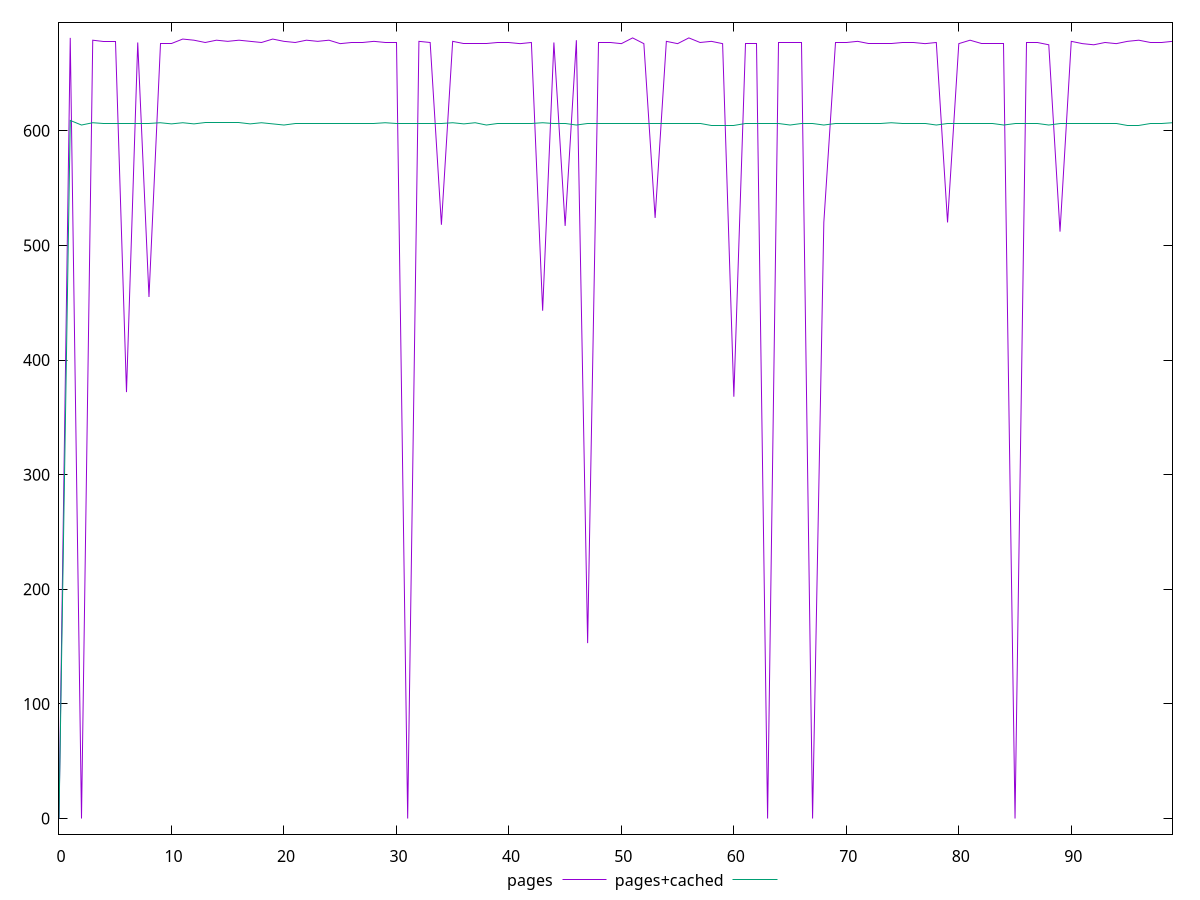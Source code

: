 reset

$pages <<EOF
0 0
1 681
2 0
3 679
4 678
5 678
6 372
7 677
8 455
9 676
10 676
11 680
12 679
13 677
14 679
15 678
16 679
17 678
18 677
19 680
20 678
21 677
22 679
23 678
24 679
25 676
26 677
27 677
28 678
29 677
30 677
31 0
32 678
33 677
34 518
35 678
36 676
37 676
38 676
39 677
40 677
41 676
42 677
43 443
44 677
45 517
46 679
47 153
48 677
49 677
50 676
51 681
52 676
53 524
54 678
55 676
56 681
57 677
58 678
59 676
60 368
61 676
62 676
63 0
64 677
65 677
66 677
67 0
68 520
69 677
70 677
71 678
72 676
73 676
74 676
75 677
76 677
77 676
78 677
79 520
80 676
81 679
82 676
83 676
84 676
85 0
86 677
87 677
88 675
89 512
90 678
91 676
92 675
93 677
94 676
95 678
96 679
97 677
98 677
99 678
EOF

$pagesCached <<EOF
0 0
1 609
2 605
3 607
4 606
5 606
6 606
7 606
8 606
9 607
10 606
11 607
12 606
13 607
14 607
15 607
16 607
17 606
18 607
19 606
20 605
21 606
22 606
23 606
24 606
25 606
26 606
27 606
28 606
29 607
30 606
31 606
32 606
33 606
34 606
35 607
36 606
37 607
38 605
39 606
40 606
41 606
42 606
43 607
44 606
45 606
46 605
47 606
48 606
49 606
50 606
51 606
52 606
53 606
54 606
55 606
56 606
57 606
58 605
59 605
60 605
61 606
62 606
63 606
64 606
65 605
66 606
67 606
68 605
69 606
70 606
71 606
72 606
73 606
74 607
75 606
76 606
77 606
78 605
79 606
80 606
81 606
82 606
83 606
84 605
85 606
86 606
87 606
88 605
89 606
90 606
91 606
92 606
93 606
94 606
95 605
96 605
97 606
98 606
99 607
EOF

set key outside below
set xrange [0:99]
set yrange [-13.620000000000001:694.62]
set trange [-13.620000000000001:694.62]
set terminal svg size 640, 520 enhanced background rgb 'white'
set output "report_00008_2021-01-22T20:58:29.167/uses-rel-preload/comparison/line/1_vs_2.svg"

plot $pages title "pages" with line, \
     $pagesCached title "pages+cached" with line

reset

